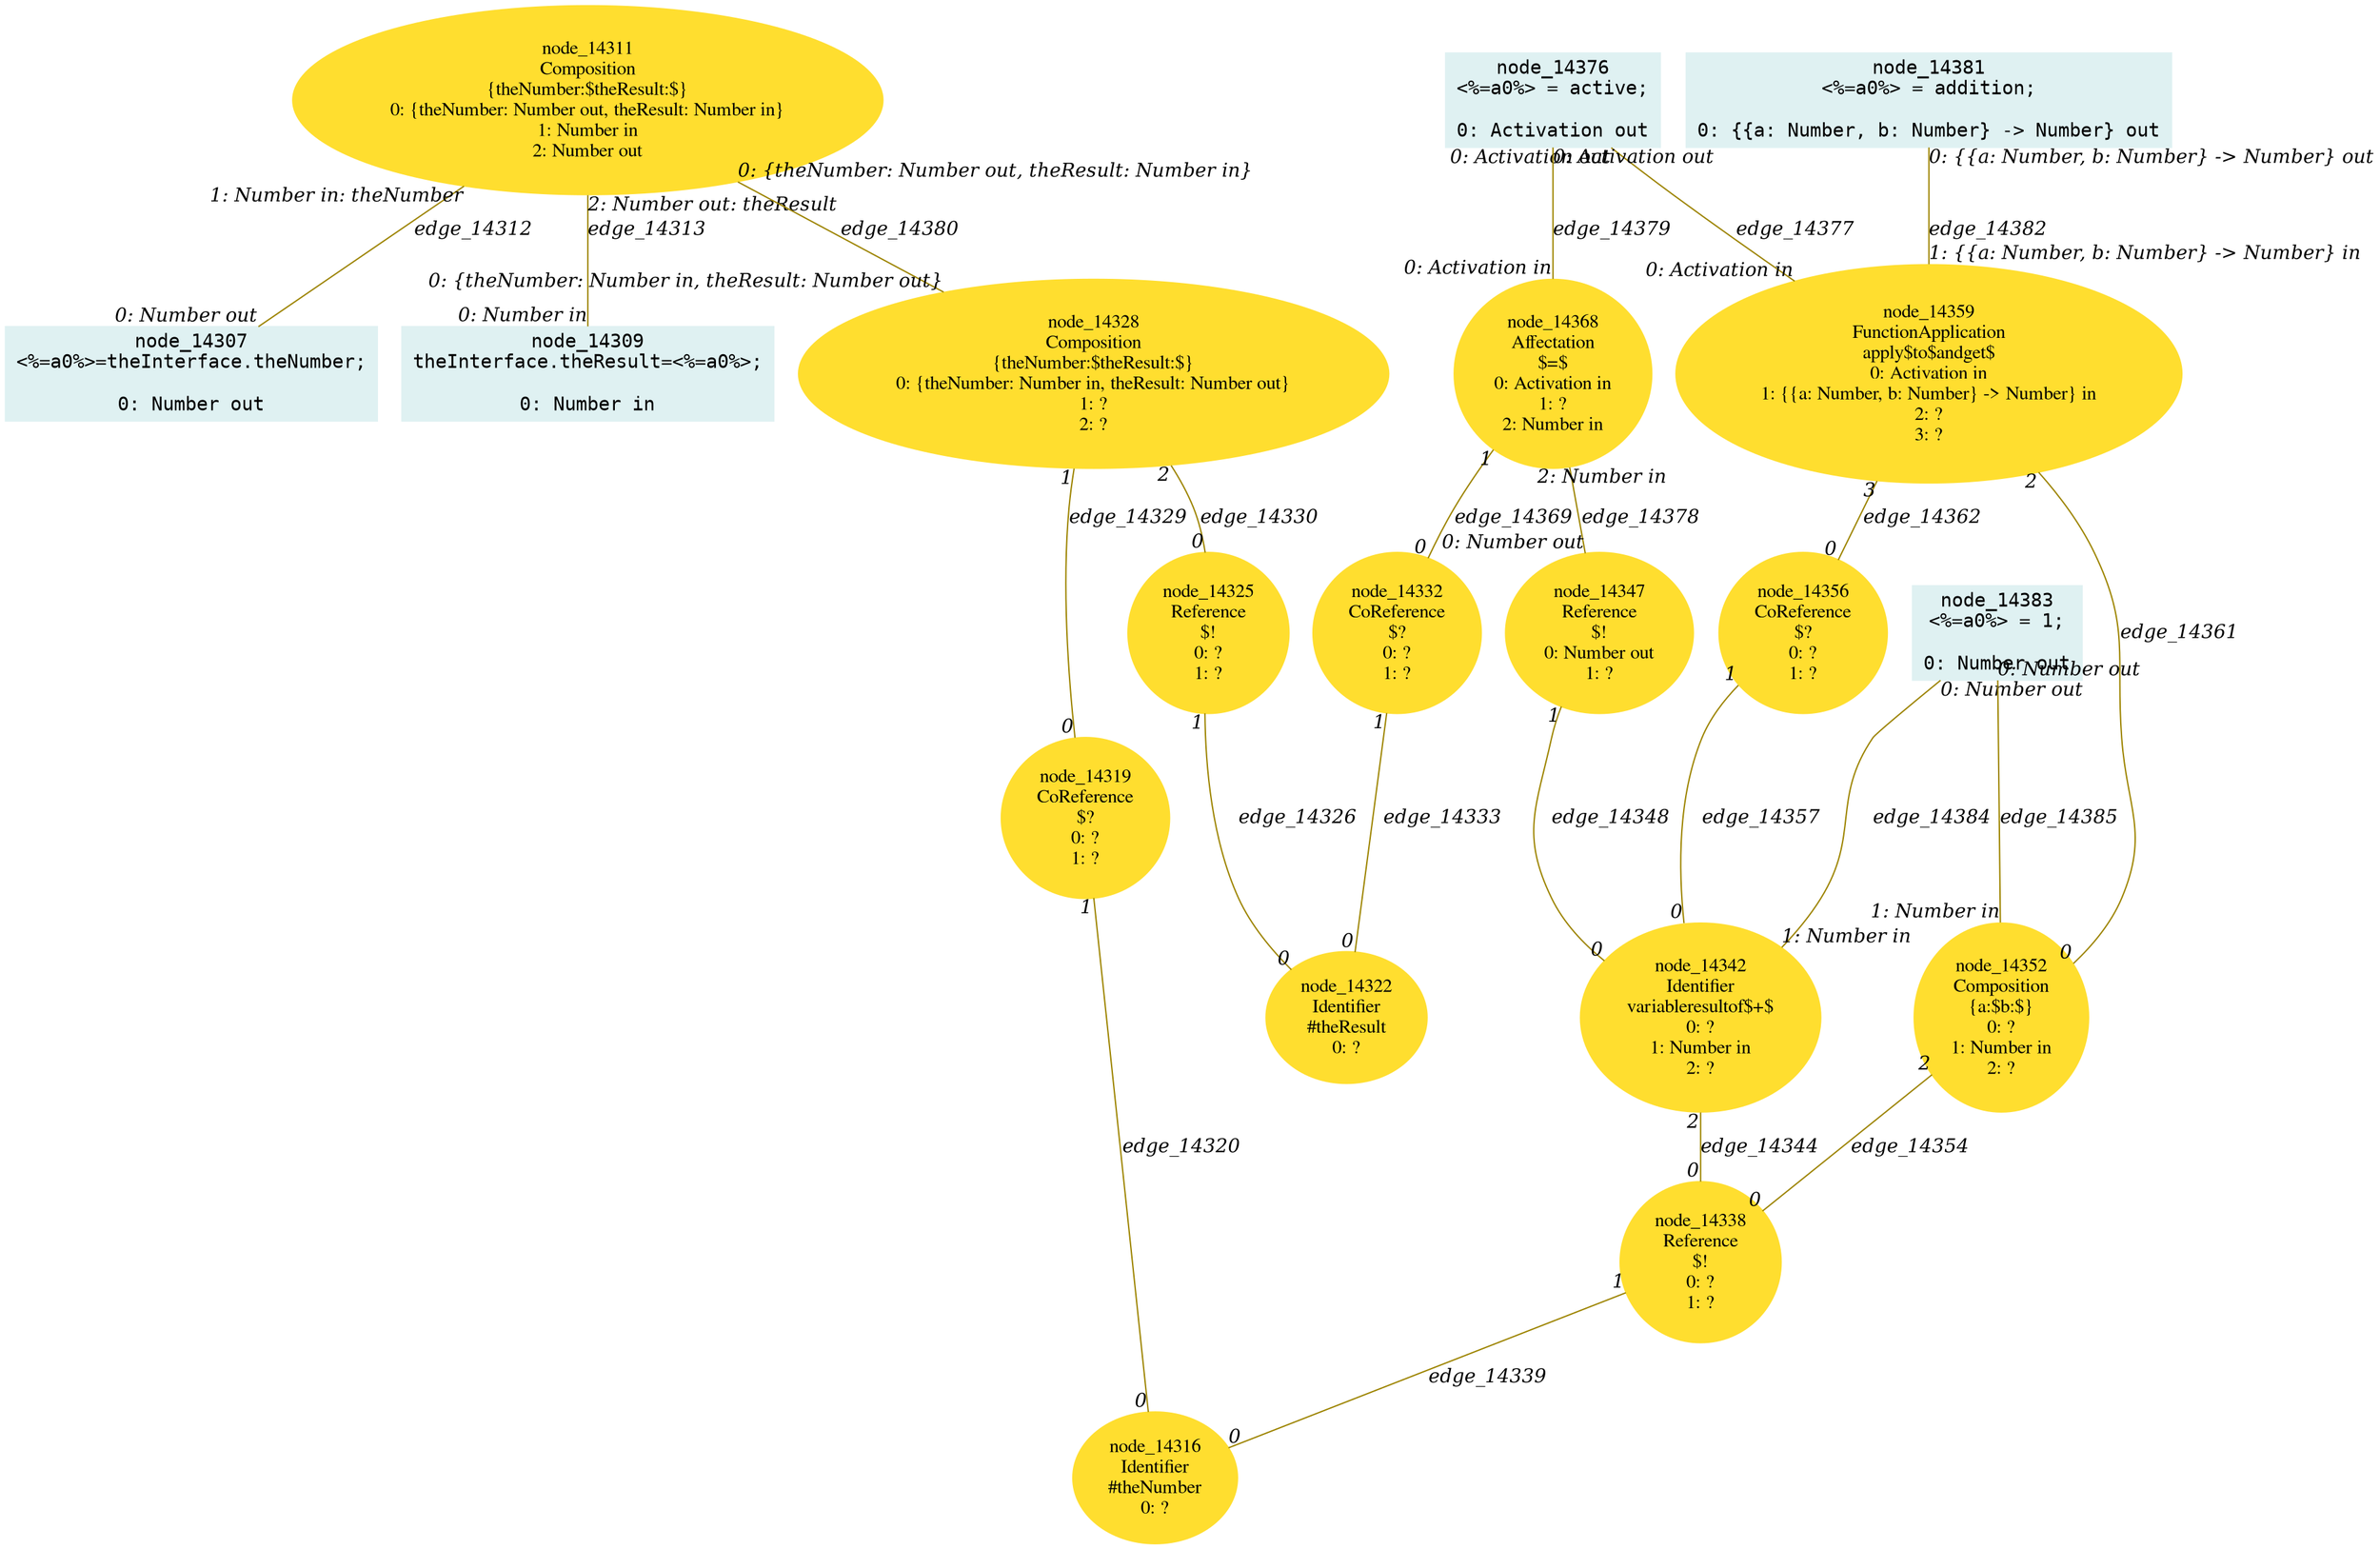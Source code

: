 digraph g{node_14307 [shape="box", style="filled", color="#dff1f2", fontname="Courier", label="node_14307
<%=a0%>=theInterface.theNumber;

0: Number out" ]
node_14309 [shape="box", style="filled", color="#dff1f2", fontname="Courier", label="node_14309
theInterface.theResult=<%=a0%>;

0: Number in" ]
node_14311 [shape="ellipse", style="filled", color="#ffde2f", fontname="Times", label="node_14311
Composition
{theNumber:$theResult:$}
0: {theNumber: Number out, theResult: Number in}
1: Number in
2: Number out" ]
node_14316 [shape="ellipse", style="filled", color="#ffde2f", fontname="Times", label="node_14316
Identifier
#theNumber
0: ?" ]
node_14319 [shape="ellipse", style="filled", color="#ffde2f", fontname="Times", label="node_14319
CoReference
$?
0: ?
1: ?" ]
node_14322 [shape="ellipse", style="filled", color="#ffde2f", fontname="Times", label="node_14322
Identifier
#theResult
0: ?" ]
node_14325 [shape="ellipse", style="filled", color="#ffde2f", fontname="Times", label="node_14325
Reference
$!
0: ?
1: ?" ]
node_14328 [shape="ellipse", style="filled", color="#ffde2f", fontname="Times", label="node_14328
Composition
{theNumber:$theResult:$}
0: {theNumber: Number in, theResult: Number out}
1: ?
2: ?" ]
node_14332 [shape="ellipse", style="filled", color="#ffde2f", fontname="Times", label="node_14332
CoReference
$?
0: ?
1: ?" ]
node_14338 [shape="ellipse", style="filled", color="#ffde2f", fontname="Times", label="node_14338
Reference
$!
0: ?
1: ?" ]
node_14342 [shape="ellipse", style="filled", color="#ffde2f", fontname="Times", label="node_14342
Identifier
variableresultof$+$
0: ?
1: Number in
2: ?" ]
node_14347 [shape="ellipse", style="filled", color="#ffde2f", fontname="Times", label="node_14347
Reference
$!
0: Number out
1: ?" ]
node_14352 [shape="ellipse", style="filled", color="#ffde2f", fontname="Times", label="node_14352
Composition
{a:$b:$}
0: ?
1: Number in
2: ?" ]
node_14356 [shape="ellipse", style="filled", color="#ffde2f", fontname="Times", label="node_14356
CoReference
$?
0: ?
1: ?" ]
node_14359 [shape="ellipse", style="filled", color="#ffde2f", fontname="Times", label="node_14359
FunctionApplication
apply$to$andget$
0: Activation in
1: {{a: Number, b: Number} -> Number} in
2: ?
3: ?" ]
node_14368 [shape="ellipse", style="filled", color="#ffde2f", fontname="Times", label="node_14368
Affectation
$=$
0: Activation in
1: ?
2: Number in" ]
node_14376 [shape="box", style="filled", color="#dff1f2", fontname="Courier", label="node_14376
<%=a0%> = active;

0: Activation out" ]
node_14381 [shape="box", style="filled", color="#dff1f2", fontname="Courier", label="node_14381
<%=a0%> = addition;

0: {{a: Number, b: Number} -> Number} out" ]
node_14383 [shape="box", style="filled", color="#dff1f2", fontname="Courier", label="node_14383
<%=a0%> = 1;

0: Number out" ]
node_14311 -> node_14307 [dir=none, arrowHead=none, fontname="Times-Italic", arrowsize=1, color="#9d8400", label="edge_14312",  headlabel="0: Number out", taillabel="1: Number in: theNumber" ]
node_14311 -> node_14309 [dir=none, arrowHead=none, fontname="Times-Italic", arrowsize=1, color="#9d8400", label="edge_14313",  headlabel="0: Number in", taillabel="2: Number out: theResult" ]
node_14319 -> node_14316 [dir=none, arrowHead=none, fontname="Times-Italic", arrowsize=1, color="#9d8400", label="edge_14320",  headlabel="0", taillabel="1" ]
node_14325 -> node_14322 [dir=none, arrowHead=none, fontname="Times-Italic", arrowsize=1, color="#9d8400", label="edge_14326",  headlabel="0", taillabel="1" ]
node_14328 -> node_14319 [dir=none, arrowHead=none, fontname="Times-Italic", arrowsize=1, color="#9d8400", label="edge_14329",  headlabel="0", taillabel="1" ]
node_14328 -> node_14325 [dir=none, arrowHead=none, fontname="Times-Italic", arrowsize=1, color="#9d8400", label="edge_14330",  headlabel="0", taillabel="2" ]
node_14332 -> node_14322 [dir=none, arrowHead=none, fontname="Times-Italic", arrowsize=1, color="#9d8400", label="edge_14333",  headlabel="0", taillabel="1" ]
node_14338 -> node_14316 [dir=none, arrowHead=none, fontname="Times-Italic", arrowsize=1, color="#9d8400", label="edge_14339",  headlabel="0", taillabel="1" ]
node_14342 -> node_14338 [dir=none, arrowHead=none, fontname="Times-Italic", arrowsize=1, color="#9d8400", label="edge_14344",  headlabel="0", taillabel="2" ]
node_14347 -> node_14342 [dir=none, arrowHead=none, fontname="Times-Italic", arrowsize=1, color="#9d8400", label="edge_14348",  headlabel="0", taillabel="1" ]
node_14352 -> node_14338 [dir=none, arrowHead=none, fontname="Times-Italic", arrowsize=1, color="#9d8400", label="edge_14354",  headlabel="0", taillabel="2" ]
node_14356 -> node_14342 [dir=none, arrowHead=none, fontname="Times-Italic", arrowsize=1, color="#9d8400", label="edge_14357",  headlabel="0", taillabel="1" ]
node_14359 -> node_14352 [dir=none, arrowHead=none, fontname="Times-Italic", arrowsize=1, color="#9d8400", label="edge_14361",  headlabel="0", taillabel="2" ]
node_14359 -> node_14356 [dir=none, arrowHead=none, fontname="Times-Italic", arrowsize=1, color="#9d8400", label="edge_14362",  headlabel="0", taillabel="3" ]
node_14368 -> node_14332 [dir=none, arrowHead=none, fontname="Times-Italic", arrowsize=1, color="#9d8400", label="edge_14369",  headlabel="0", taillabel="1" ]
node_14376 -> node_14359 [dir=none, arrowHead=none, fontname="Times-Italic", arrowsize=1, color="#9d8400", label="edge_14377",  headlabel="0: Activation in", taillabel="0: Activation out" ]
node_14368 -> node_14347 [dir=none, arrowHead=none, fontname="Times-Italic", arrowsize=1, color="#9d8400", label="edge_14378",  headlabel="0: Number out", taillabel="2: Number in" ]
node_14376 -> node_14368 [dir=none, arrowHead=none, fontname="Times-Italic", arrowsize=1, color="#9d8400", label="edge_14379",  headlabel="0: Activation in", taillabel="0: Activation out" ]
node_14311 -> node_14328 [dir=none, arrowHead=none, fontname="Times-Italic", arrowsize=1, color="#9d8400", label="edge_14380",  headlabel="0: {theNumber: Number in, theResult: Number out}", taillabel="0: {theNumber: Number out, theResult: Number in}" ]
node_14381 -> node_14359 [dir=none, arrowHead=none, fontname="Times-Italic", arrowsize=1, color="#9d8400", label="edge_14382",  headlabel="1: {{a: Number, b: Number} -> Number} in", taillabel="0: {{a: Number, b: Number} -> Number} out" ]
node_14383 -> node_14342 [dir=none, arrowHead=none, fontname="Times-Italic", arrowsize=1, color="#9d8400", label="edge_14384",  headlabel="1: Number in", taillabel="0: Number out" ]
node_14383 -> node_14352 [dir=none, arrowHead=none, fontname="Times-Italic", arrowsize=1, color="#9d8400", label="edge_14385",  headlabel="1: Number in", taillabel="0: Number out" ]
}